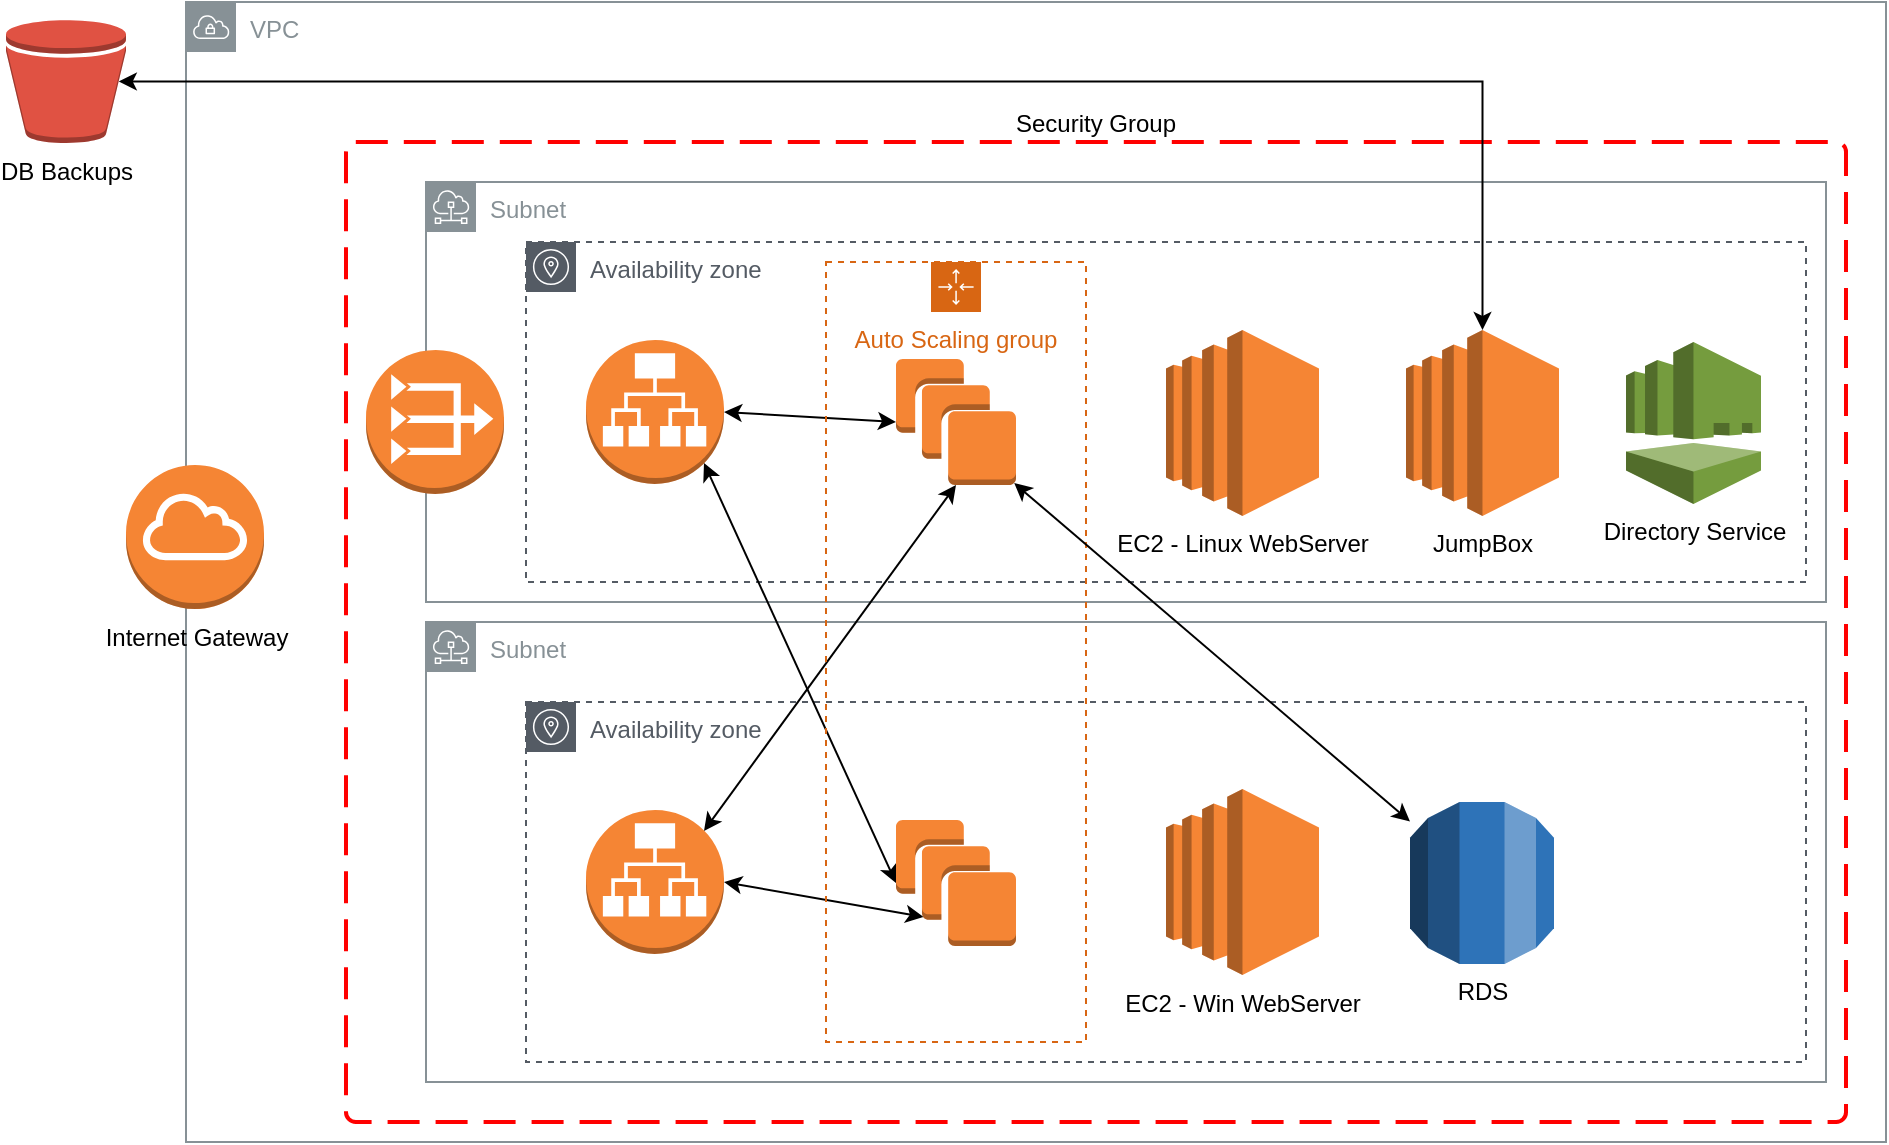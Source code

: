<mxfile version="14.1.1" type="github"><diagram id="8GlIw0nh7wM2AkaXZK7d" name="Page-1"><mxGraphModel dx="1422" dy="804" grid="1" gridSize="10" guides="1" tooltips="1" connect="1" arrows="1" fold="1" page="1" pageScale="1" pageWidth="827" pageHeight="1169" math="0" shadow="0"><root><mxCell id="0"/><mxCell id="1" parent="0"/><mxCell id="TSc9nivLNsKUg6ifKL9_-2" value="VPC" style="outlineConnect=0;gradientColor=none;html=1;whiteSpace=wrap;fontSize=12;fontStyle=0;shape=mxgraph.aws4.group;grIcon=mxgraph.aws4.group_vpc;strokeColor=#879196;fillColor=none;verticalAlign=top;align=left;spacingLeft=30;fontColor=#879196;dashed=0;" vertex="1" parent="1"><mxGeometry x="240" y="60" width="850" height="570" as="geometry"/></mxCell><mxCell id="TSc9nivLNsKUg6ifKL9_-3" value="Internet Gateway" style="outlineConnect=0;dashed=0;verticalLabelPosition=bottom;verticalAlign=top;align=center;html=1;shape=mxgraph.aws3.internet_gateway;fillColor=#F58534;gradientColor=none;" vertex="1" parent="1"><mxGeometry x="210" y="291.5" width="69" height="72" as="geometry"/></mxCell><mxCell id="TSc9nivLNsKUg6ifKL9_-4" value="Subnet" style="outlineConnect=0;gradientColor=none;html=1;whiteSpace=wrap;fontSize=12;fontStyle=0;shape=mxgraph.aws4.group;grIcon=mxgraph.aws4.group_subnet;strokeColor=#879196;fillColor=none;verticalAlign=top;align=left;spacingLeft=30;fontColor=#879196;dashed=0;" vertex="1" parent="1"><mxGeometry x="360" y="150" width="700" height="210" as="geometry"/></mxCell><mxCell id="TSc9nivLNsKUg6ifKL9_-5" value="Subnet" style="outlineConnect=0;gradientColor=none;html=1;whiteSpace=wrap;fontSize=12;fontStyle=0;shape=mxgraph.aws4.group;grIcon=mxgraph.aws4.group_subnet;strokeColor=#879196;fillColor=none;verticalAlign=top;align=left;spacingLeft=30;fontColor=#879196;dashed=0;" vertex="1" parent="1"><mxGeometry x="360" y="370" width="700" height="230" as="geometry"/></mxCell><mxCell id="TSc9nivLNsKUg6ifKL9_-6" value="Availability zone" style="outlineConnect=0;gradientColor=none;html=1;whiteSpace=wrap;fontSize=12;fontStyle=0;shape=mxgraph.aws4.group;grIcon=mxgraph.aws4.group_availability_zone;strokeColor=#545B64;fillColor=none;verticalAlign=top;align=left;spacingLeft=30;fontColor=#545B64;dashed=1;" vertex="1" parent="1"><mxGeometry x="410" y="180" width="640" height="170" as="geometry"/></mxCell><mxCell id="TSc9nivLNsKUg6ifKL9_-8" value="Availability zone" style="outlineConnect=0;gradientColor=none;html=1;whiteSpace=wrap;fontSize=12;fontStyle=0;shape=mxgraph.aws4.group;grIcon=mxgraph.aws4.group_availability_zone;strokeColor=#545B64;fillColor=none;verticalAlign=top;align=left;spacingLeft=30;fontColor=#545B64;dashed=1;" vertex="1" parent="1"><mxGeometry x="410" y="410" width="640" height="180" as="geometry"/></mxCell><mxCell id="TSc9nivLNsKUg6ifKL9_-9" value="" style="outlineConnect=0;dashed=0;verticalLabelPosition=bottom;verticalAlign=top;align=center;html=1;shape=mxgraph.aws3.vpc_nat_gateway;fillColor=#F58534;gradientColor=none;" vertex="1" parent="1"><mxGeometry x="330" y="234" width="69" height="72" as="geometry"/></mxCell><mxCell id="TSc9nivLNsKUg6ifKL9_-10" value="Security Group" style="rounded=1;arcSize=1;dashed=1;strokeColor=#ff0000;fillColor=none;gradientColor=none;dashPattern=8 4;strokeWidth=2;labelPosition=center;verticalLabelPosition=top;align=center;verticalAlign=bottom;" vertex="1" parent="1"><mxGeometry x="320" y="130" width="750" height="490" as="geometry"/></mxCell><mxCell id="TSc9nivLNsKUg6ifKL9_-31" style="rounded=0;orthogonalLoop=1;jettySize=auto;html=1;exitX=1;exitY=0.5;exitDx=0;exitDy=0;exitPerimeter=0;entryX=0;entryY=0.5;entryDx=0;entryDy=0;entryPerimeter=0;startArrow=classic;startFill=1;" edge="1" parent="1" source="TSc9nivLNsKUg6ifKL9_-12" target="TSc9nivLNsKUg6ifKL9_-15"><mxGeometry relative="1" as="geometry"/></mxCell><mxCell id="TSc9nivLNsKUg6ifKL9_-32" style="rounded=0;orthogonalLoop=1;jettySize=auto;html=1;exitX=0.855;exitY=0.855;exitDx=0;exitDy=0;exitPerimeter=0;entryX=0;entryY=0.5;entryDx=0;entryDy=0;entryPerimeter=0;startArrow=classic;startFill=1;" edge="1" parent="1" source="TSc9nivLNsKUg6ifKL9_-12" target="TSc9nivLNsKUg6ifKL9_-16"><mxGeometry relative="1" as="geometry"/></mxCell><mxCell id="TSc9nivLNsKUg6ifKL9_-12" value="" style="outlineConnect=0;dashed=0;verticalLabelPosition=bottom;verticalAlign=top;align=center;html=1;shape=mxgraph.aws3.application_load_balancer;fillColor=#F58534;gradientColor=none;" vertex="1" parent="1"><mxGeometry x="440" y="229" width="69" height="72" as="geometry"/></mxCell><mxCell id="TSc9nivLNsKUg6ifKL9_-34" style="rounded=0;orthogonalLoop=1;jettySize=auto;html=1;exitX=0.855;exitY=0.145;exitDx=0;exitDy=0;exitPerimeter=0;entryX=0.5;entryY=1;entryDx=0;entryDy=0;entryPerimeter=0;startArrow=classic;startFill=1;" edge="1" parent="1" source="TSc9nivLNsKUg6ifKL9_-13" target="TSc9nivLNsKUg6ifKL9_-15"><mxGeometry relative="1" as="geometry"/></mxCell><mxCell id="TSc9nivLNsKUg6ifKL9_-35" style="rounded=0;orthogonalLoop=1;jettySize=auto;html=1;exitX=1;exitY=0.5;exitDx=0;exitDy=0;exitPerimeter=0;entryX=0.23;entryY=0.77;entryDx=0;entryDy=0;entryPerimeter=0;startArrow=classic;startFill=1;" edge="1" parent="1" source="TSc9nivLNsKUg6ifKL9_-13" target="TSc9nivLNsKUg6ifKL9_-16"><mxGeometry relative="1" as="geometry"/></mxCell><mxCell id="TSc9nivLNsKUg6ifKL9_-13" value="" style="outlineConnect=0;dashed=0;verticalLabelPosition=bottom;verticalAlign=top;align=center;html=1;shape=mxgraph.aws3.application_load_balancer;fillColor=#F58534;gradientColor=none;" vertex="1" parent="1"><mxGeometry x="440" y="464" width="69" height="72" as="geometry"/></mxCell><mxCell id="TSc9nivLNsKUg6ifKL9_-14" value="Auto Scaling group" style="points=[[0,0],[0.25,0],[0.5,0],[0.75,0],[1,0],[1,0.25],[1,0.5],[1,0.75],[1,1],[0.75,1],[0.5,1],[0.25,1],[0,1],[0,0.75],[0,0.5],[0,0.25]];outlineConnect=0;gradientColor=none;html=1;whiteSpace=wrap;fontSize=12;fontStyle=0;shape=mxgraph.aws4.groupCenter;grIcon=mxgraph.aws4.group_auto_scaling_group;grStroke=1;strokeColor=#D86613;fillColor=none;verticalAlign=top;align=center;fontColor=#D86613;dashed=1;spacingTop=25;" vertex="1" parent="1"><mxGeometry x="560" y="190" width="130" height="390" as="geometry"/></mxCell><mxCell id="TSc9nivLNsKUg6ifKL9_-30" style="rounded=0;orthogonalLoop=1;jettySize=auto;html=1;exitX=0.985;exitY=0.985;exitDx=0;exitDy=0;exitPerimeter=0;startArrow=classic;startFill=1;" edge="1" parent="1" source="TSc9nivLNsKUg6ifKL9_-15" target="TSc9nivLNsKUg6ifKL9_-29"><mxGeometry relative="1" as="geometry"/></mxCell><mxCell id="TSc9nivLNsKUg6ifKL9_-15" value="" style="outlineConnect=0;dashed=0;verticalLabelPosition=bottom;verticalAlign=top;align=center;html=1;shape=mxgraph.aws3.instances;fillColor=#F58534;gradientColor=none;" vertex="1" parent="1"><mxGeometry x="595" y="238.5" width="60" height="63" as="geometry"/></mxCell><mxCell id="TSc9nivLNsKUg6ifKL9_-16" value="" style="outlineConnect=0;dashed=0;verticalLabelPosition=bottom;verticalAlign=top;align=center;html=1;shape=mxgraph.aws3.instances;fillColor=#F58534;gradientColor=none;" vertex="1" parent="1"><mxGeometry x="595" y="469" width="60" height="63" as="geometry"/></mxCell><mxCell id="TSc9nivLNsKUg6ifKL9_-18" value="EC2 - Linux WebServer" style="outlineConnect=0;dashed=0;verticalLabelPosition=bottom;verticalAlign=top;align=center;html=1;shape=mxgraph.aws3.ec2;fillColor=#F58534;gradientColor=none;" vertex="1" parent="1"><mxGeometry x="730" y="224" width="76.5" height="93" as="geometry"/></mxCell><mxCell id="TSc9nivLNsKUg6ifKL9_-19" value="EC2 - Win WebServer" style="outlineConnect=0;dashed=0;verticalLabelPosition=bottom;verticalAlign=top;align=center;html=1;shape=mxgraph.aws3.ec2;fillColor=#F58534;gradientColor=none;" vertex="1" parent="1"><mxGeometry x="730" y="453.5" width="76.5" height="93" as="geometry"/></mxCell><mxCell id="TSc9nivLNsKUg6ifKL9_-25" value="JumpBox" style="outlineConnect=0;dashed=0;verticalLabelPosition=bottom;verticalAlign=top;align=center;html=1;shape=mxgraph.aws3.ec2;fillColor=#F58534;gradientColor=none;" vertex="1" parent="1"><mxGeometry x="850" y="224" width="76.5" height="93" as="geometry"/></mxCell><mxCell id="TSc9nivLNsKUg6ifKL9_-28" style="edgeStyle=orthogonalEdgeStyle;rounded=0;orthogonalLoop=1;jettySize=auto;html=1;exitX=0.94;exitY=0.5;exitDx=0;exitDy=0;exitPerimeter=0;startArrow=classic;startFill=1;" edge="1" parent="1" source="TSc9nivLNsKUg6ifKL9_-26" target="TSc9nivLNsKUg6ifKL9_-25"><mxGeometry relative="1" as="geometry"/></mxCell><mxCell id="TSc9nivLNsKUg6ifKL9_-26" value="DB Backups" style="outlineConnect=0;dashed=0;verticalLabelPosition=bottom;verticalAlign=top;align=center;html=1;shape=mxgraph.aws3.bucket;fillColor=#E05243;gradientColor=none;" vertex="1" parent="1"><mxGeometry x="150" y="69" width="60" height="61.5" as="geometry"/></mxCell><mxCell id="TSc9nivLNsKUg6ifKL9_-27" value="Directory Service" style="outlineConnect=0;dashed=0;verticalLabelPosition=bottom;verticalAlign=top;align=center;html=1;shape=mxgraph.aws3.directory_service;fillColor=#759C3E;gradientColor=none;" vertex="1" parent="1"><mxGeometry x="960" y="230" width="67.5" height="81" as="geometry"/></mxCell><mxCell id="TSc9nivLNsKUg6ifKL9_-29" value="RDS" style="outlineConnect=0;dashed=0;verticalLabelPosition=bottom;verticalAlign=top;align=center;html=1;shape=mxgraph.aws3.rds;fillColor=#2E73B8;gradientColor=none;" vertex="1" parent="1"><mxGeometry x="852" y="460" width="72" height="81" as="geometry"/></mxCell></root></mxGraphModel></diagram></mxfile>